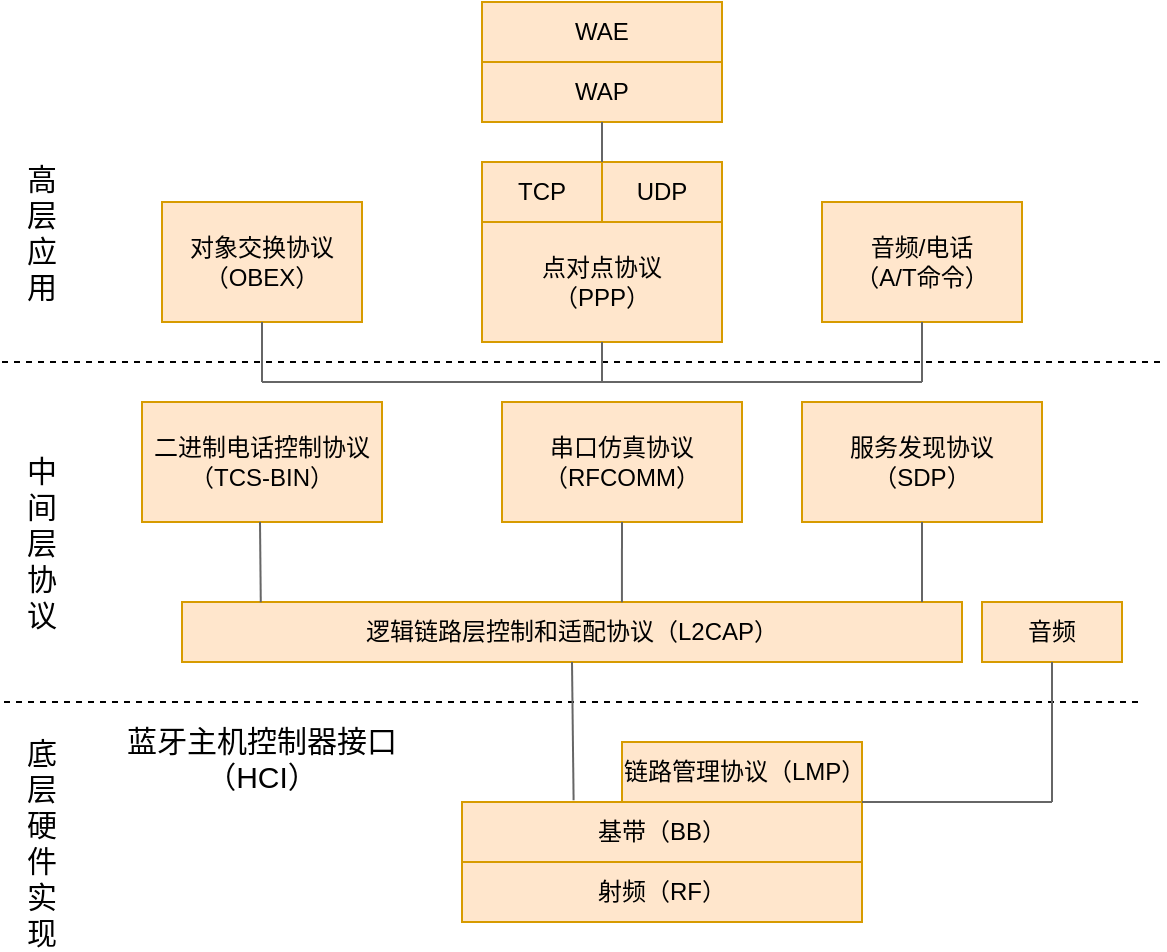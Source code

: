 <mxfile version="21.3.2" type="github">
  <diagram name="第 1 页" id="IYJJm_JagW0ttFE6MZey">
    <mxGraphModel dx="1434" dy="715" grid="1" gridSize="10" guides="1" tooltips="1" connect="1" arrows="1" fold="1" page="1" pageScale="1" pageWidth="827" pageHeight="1169" math="0" shadow="0">
      <root>
        <mxCell id="0" />
        <mxCell id="1" parent="0" />
        <mxCell id="Gp2RSiyRjSe7wOSRgZBD-1" value="对象交换协议（OBEX）" style="rounded=0;whiteSpace=wrap;html=1;fillColor=#ffe6cc;strokeColor=#d79b00;" vertex="1" parent="1">
          <mxGeometry x="150" y="150" width="100" height="60" as="geometry" />
        </mxCell>
        <mxCell id="Gp2RSiyRjSe7wOSRgZBD-2" value="WAE" style="rounded=0;whiteSpace=wrap;html=1;fillColor=#ffe6cc;strokeColor=#d79b00;" vertex="1" parent="1">
          <mxGeometry x="310" y="50" width="120" height="30" as="geometry" />
        </mxCell>
        <mxCell id="Gp2RSiyRjSe7wOSRgZBD-3" value="WAP" style="rounded=0;whiteSpace=wrap;html=1;fillColor=#ffe6cc;strokeColor=#d79b00;" vertex="1" parent="1">
          <mxGeometry x="310" y="80" width="120" height="30" as="geometry" />
        </mxCell>
        <mxCell id="Gp2RSiyRjSe7wOSRgZBD-4" value="TCP" style="rounded=0;whiteSpace=wrap;html=1;fillColor=#ffe6cc;strokeColor=#d79b00;" vertex="1" parent="1">
          <mxGeometry x="310" y="130" width="60" height="30" as="geometry" />
        </mxCell>
        <mxCell id="Gp2RSiyRjSe7wOSRgZBD-5" value="UDP" style="rounded=0;whiteSpace=wrap;html=1;fillColor=#ffe6cc;strokeColor=#d79b00;" vertex="1" parent="1">
          <mxGeometry x="370" y="130" width="60" height="30" as="geometry" />
        </mxCell>
        <mxCell id="Gp2RSiyRjSe7wOSRgZBD-6" value="点对点协议&lt;br&gt;（PPP）" style="rounded=0;whiteSpace=wrap;html=1;fillColor=#ffe6cc;strokeColor=#d79b00;" vertex="1" parent="1">
          <mxGeometry x="310" y="160" width="120" height="60" as="geometry" />
        </mxCell>
        <mxCell id="Gp2RSiyRjSe7wOSRgZBD-7" value="音频/电话&lt;br&gt;（A/T命令）" style="rounded=0;whiteSpace=wrap;html=1;fillColor=#ffe6cc;strokeColor=#d79b00;" vertex="1" parent="1">
          <mxGeometry x="480" y="150" width="100" height="60" as="geometry" />
        </mxCell>
        <mxCell id="Gp2RSiyRjSe7wOSRgZBD-8" value="二进制电话控制协议&lt;br&gt;（TCS-BIN）" style="rounded=0;whiteSpace=wrap;html=1;fillColor=#ffe6cc;strokeColor=#d79b00;" vertex="1" parent="1">
          <mxGeometry x="140" y="250" width="120" height="60" as="geometry" />
        </mxCell>
        <mxCell id="Gp2RSiyRjSe7wOSRgZBD-9" value="串口仿真协议&lt;br&gt;（RFCOMM）" style="rounded=0;whiteSpace=wrap;html=1;fillColor=#ffe6cc;strokeColor=#d79b00;" vertex="1" parent="1">
          <mxGeometry x="320" y="250" width="120" height="60" as="geometry" />
        </mxCell>
        <mxCell id="Gp2RSiyRjSe7wOSRgZBD-10" value="服务发现协议&lt;br&gt;（SDP）" style="rounded=0;whiteSpace=wrap;html=1;fillColor=#ffe6cc;strokeColor=#d79b00;" vertex="1" parent="1">
          <mxGeometry x="470" y="250" width="120" height="60" as="geometry" />
        </mxCell>
        <mxCell id="Gp2RSiyRjSe7wOSRgZBD-11" value="逻辑链路层控制和适配协议（L2CAP）" style="rounded=0;whiteSpace=wrap;html=1;fillColor=#ffe6cc;strokeColor=#d79b00;" vertex="1" parent="1">
          <mxGeometry x="160" y="350" width="390" height="30" as="geometry" />
        </mxCell>
        <mxCell id="Gp2RSiyRjSe7wOSRgZBD-12" value="音频" style="rounded=0;whiteSpace=wrap;html=1;fillColor=#ffe6cc;strokeColor=#d79b00;" vertex="1" parent="1">
          <mxGeometry x="560" y="350" width="70" height="30" as="geometry" />
        </mxCell>
        <mxCell id="Gp2RSiyRjSe7wOSRgZBD-13" value="基带（BB）" style="rounded=0;whiteSpace=wrap;html=1;fillColor=#ffe6cc;strokeColor=#d79b00;" vertex="1" parent="1">
          <mxGeometry x="300" y="450" width="200" height="30" as="geometry" />
        </mxCell>
        <mxCell id="Gp2RSiyRjSe7wOSRgZBD-14" value="射频（RF）" style="rounded=0;whiteSpace=wrap;html=1;fillColor=#ffe6cc;strokeColor=#d79b00;" vertex="1" parent="1">
          <mxGeometry x="300" y="480" width="200" height="30" as="geometry" />
        </mxCell>
        <mxCell id="Gp2RSiyRjSe7wOSRgZBD-15" value="链路管理协议（LMP）" style="rounded=0;whiteSpace=wrap;html=1;fillColor=#ffe6cc;strokeColor=#d79b00;" vertex="1" parent="1">
          <mxGeometry x="380" y="420" width="120" height="30" as="geometry" />
        </mxCell>
        <mxCell id="Gp2RSiyRjSe7wOSRgZBD-16" value="" style="endArrow=none;dashed=1;html=1;rounded=0;" edge="1" parent="1">
          <mxGeometry width="50" height="50" relative="1" as="geometry">
            <mxPoint x="70" y="230" as="sourcePoint" />
            <mxPoint x="650" y="230" as="targetPoint" />
          </mxGeometry>
        </mxCell>
        <mxCell id="Gp2RSiyRjSe7wOSRgZBD-17" value="高层应用" style="text;html=1;strokeColor=none;fillColor=none;align=center;verticalAlign=middle;whiteSpace=wrap;rounded=0;fontSize=15;" vertex="1" parent="1">
          <mxGeometry x="80" y="125" width="20" height="80" as="geometry" />
        </mxCell>
        <mxCell id="Gp2RSiyRjSe7wOSRgZBD-18" value="中间层协议" style="text;html=1;strokeColor=none;fillColor=none;align=center;verticalAlign=middle;whiteSpace=wrap;rounded=0;fontSize=15;" vertex="1" parent="1">
          <mxGeometry x="80" y="280" width="20" height="80" as="geometry" />
        </mxCell>
        <mxCell id="Gp2RSiyRjSe7wOSRgZBD-19" value="底层硬件实现" style="text;html=1;strokeColor=none;fillColor=none;align=center;verticalAlign=middle;whiteSpace=wrap;rounded=0;fontSize=15;" vertex="1" parent="1">
          <mxGeometry x="80" y="430" width="20" height="80" as="geometry" />
        </mxCell>
        <mxCell id="Gp2RSiyRjSe7wOSRgZBD-20" value="" style="endArrow=none;dashed=1;html=1;rounded=0;" edge="1" parent="1">
          <mxGeometry width="50" height="50" relative="1" as="geometry">
            <mxPoint x="71" y="400" as="sourcePoint" />
            <mxPoint x="641" y="400" as="targetPoint" />
          </mxGeometry>
        </mxCell>
        <mxCell id="Gp2RSiyRjSe7wOSRgZBD-22" value="" style="endArrow=none;html=1;rounded=0;entryX=0.5;entryY=1;entryDx=0;entryDy=0;exitX=1;exitY=0;exitDx=0;exitDy=0;strokeColor=#666666;" edge="1" parent="1" source="Gp2RSiyRjSe7wOSRgZBD-4" target="Gp2RSiyRjSe7wOSRgZBD-3">
          <mxGeometry width="50" height="50" relative="1" as="geometry">
            <mxPoint x="390" y="390" as="sourcePoint" />
            <mxPoint x="440" y="340" as="targetPoint" />
          </mxGeometry>
        </mxCell>
        <mxCell id="Gp2RSiyRjSe7wOSRgZBD-24" value="" style="endArrow=none;html=1;rounded=0;exitX=0.5;exitY=1;exitDx=0;exitDy=0;strokeColor=#666666;" edge="1" parent="1" source="Gp2RSiyRjSe7wOSRgZBD-1">
          <mxGeometry width="50" height="50" relative="1" as="geometry">
            <mxPoint x="390" y="390" as="sourcePoint" />
            <mxPoint x="200" y="240" as="targetPoint" />
          </mxGeometry>
        </mxCell>
        <mxCell id="Gp2RSiyRjSe7wOSRgZBD-25" value="" style="endArrow=none;html=1;rounded=0;exitX=0.5;exitY=1;exitDx=0;exitDy=0;strokeColor=#666666;" edge="1" parent="1" source="Gp2RSiyRjSe7wOSRgZBD-6">
          <mxGeometry width="50" height="50" relative="1" as="geometry">
            <mxPoint x="210" y="220" as="sourcePoint" />
            <mxPoint x="370" y="240" as="targetPoint" />
          </mxGeometry>
        </mxCell>
        <mxCell id="Gp2RSiyRjSe7wOSRgZBD-26" value="" style="endArrow=none;html=1;rounded=0;exitX=0.5;exitY=1;exitDx=0;exitDy=0;strokeColor=#666666;" edge="1" parent="1" source="Gp2RSiyRjSe7wOSRgZBD-7">
          <mxGeometry width="50" height="50" relative="1" as="geometry">
            <mxPoint x="220" y="230" as="sourcePoint" />
            <mxPoint x="530" y="240" as="targetPoint" />
          </mxGeometry>
        </mxCell>
        <mxCell id="Gp2RSiyRjSe7wOSRgZBD-27" value="" style="endArrow=none;html=1;rounded=0;strokeColor=#666666;" edge="1" parent="1">
          <mxGeometry width="50" height="50" relative="1" as="geometry">
            <mxPoint x="200" y="240" as="sourcePoint" />
            <mxPoint x="530" y="240" as="targetPoint" />
          </mxGeometry>
        </mxCell>
        <mxCell id="Gp2RSiyRjSe7wOSRgZBD-28" value="" style="endArrow=none;html=1;rounded=0;strokeColor=#666666;entryX=0.101;entryY=-0.031;entryDx=0;entryDy=0;entryPerimeter=0;" edge="1" parent="1">
          <mxGeometry width="50" height="50" relative="1" as="geometry">
            <mxPoint x="199" y="310" as="sourcePoint" />
            <mxPoint x="199.39" y="350.07" as="targetPoint" />
          </mxGeometry>
        </mxCell>
        <mxCell id="Gp2RSiyRjSe7wOSRgZBD-29" value="" style="endArrow=none;html=1;rounded=0;strokeColor=#666666;entryX=0.564;entryY=0.038;entryDx=0;entryDy=0;entryPerimeter=0;" edge="1" parent="1">
          <mxGeometry width="50" height="50" relative="1" as="geometry">
            <mxPoint x="380" y="310" as="sourcePoint" />
            <mxPoint x="379.96" y="350.14" as="targetPoint" />
          </mxGeometry>
        </mxCell>
        <mxCell id="Gp2RSiyRjSe7wOSRgZBD-30" value="" style="endArrow=none;html=1;rounded=0;exitX=0.5;exitY=1;exitDx=0;exitDy=0;strokeColor=#666666;" edge="1" parent="1" source="Gp2RSiyRjSe7wOSRgZBD-10">
          <mxGeometry width="50" height="50" relative="1" as="geometry">
            <mxPoint x="230" y="240" as="sourcePoint" />
            <mxPoint x="530" y="350" as="targetPoint" />
          </mxGeometry>
        </mxCell>
        <mxCell id="Gp2RSiyRjSe7wOSRgZBD-31" value="" style="endArrow=none;html=1;rounded=0;exitX=0.5;exitY=1;exitDx=0;exitDy=0;strokeColor=#666666;entryX=0.279;entryY=-0.031;entryDx=0;entryDy=0;entryPerimeter=0;" edge="1" parent="1" source="Gp2RSiyRjSe7wOSRgZBD-11" target="Gp2RSiyRjSe7wOSRgZBD-13">
          <mxGeometry width="50" height="50" relative="1" as="geometry">
            <mxPoint x="240" y="250" as="sourcePoint" />
            <mxPoint x="240" y="280" as="targetPoint" />
          </mxGeometry>
        </mxCell>
        <mxCell id="Gp2RSiyRjSe7wOSRgZBD-32" value="" style="endArrow=none;html=1;rounded=0;exitX=0.5;exitY=1;exitDx=0;exitDy=0;strokeColor=#666666;" edge="1" parent="1" source="Gp2RSiyRjSe7wOSRgZBD-12">
          <mxGeometry width="50" height="50" relative="1" as="geometry">
            <mxPoint x="390" y="320" as="sourcePoint" />
            <mxPoint x="595" y="450" as="targetPoint" />
          </mxGeometry>
        </mxCell>
        <mxCell id="Gp2RSiyRjSe7wOSRgZBD-33" value="" style="endArrow=none;html=1;rounded=0;strokeColor=#666666;" edge="1" parent="1">
          <mxGeometry width="50" height="50" relative="1" as="geometry">
            <mxPoint x="595" y="450" as="sourcePoint" />
            <mxPoint x="500" y="450" as="targetPoint" />
          </mxGeometry>
        </mxCell>
        <mxCell id="Gp2RSiyRjSe7wOSRgZBD-34" value="蓝牙主机控制器接口&lt;br&gt;（HCI）" style="text;html=1;strokeColor=none;fillColor=none;align=center;verticalAlign=middle;whiteSpace=wrap;rounded=0;fontSize=15;" vertex="1" parent="1">
          <mxGeometry x="120" y="413" width="160" height="30" as="geometry" />
        </mxCell>
      </root>
    </mxGraphModel>
  </diagram>
</mxfile>

